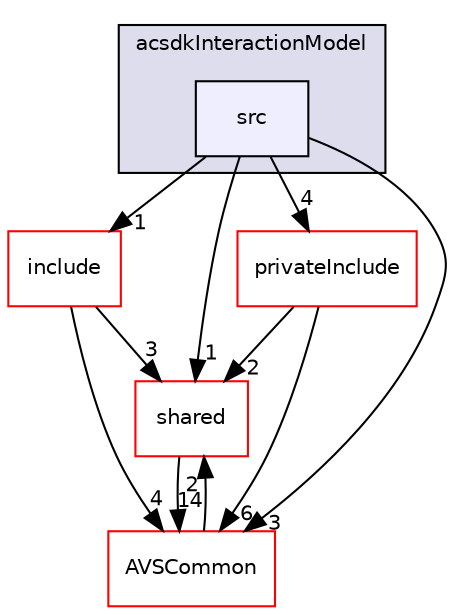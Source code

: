 digraph "/workplace/avs-device-sdk/CapabilityAgents/InteractionModel/acsdkInteractionModel/src" {
  compound=true
  node [ fontsize="10", fontname="Helvetica"];
  edge [ labelfontsize="10", labelfontname="Helvetica"];
  subgraph clusterdir_ca435cf5d0d4245f97d7668f020b8422 {
    graph [ bgcolor="#ddddee", pencolor="black", label="acsdkInteractionModel" fontname="Helvetica", fontsize="10", URL="dir_ca435cf5d0d4245f97d7668f020b8422.html"]
  dir_d2577f678d6bab4a97018c6b771a03d4 [shape=box, label="src", style="filled", fillcolor="#eeeeff", pencolor="black", URL="dir_d2577f678d6bab4a97018c6b771a03d4.html"];
  }
  dir_9db2f4d1ddc64068dd42535e7eb1eee5 [shape=box label="include" fillcolor="white" style="filled" color="red" URL="dir_9db2f4d1ddc64068dd42535e7eb1eee5.html"];
  dir_9982052f7ce695d12571567315b2fafa [shape=box label="shared" fillcolor="white" style="filled" color="red" URL="dir_9982052f7ce695d12571567315b2fafa.html"];
  dir_a124f98caf56149f6b3fd5de70f1c771 [shape=box label="privateInclude" fillcolor="white" style="filled" color="red" URL="dir_a124f98caf56149f6b3fd5de70f1c771.html"];
  dir_13e65effb2bde530b17b3d5eefcd0266 [shape=box label="AVSCommon" fillcolor="white" style="filled" color="red" URL="dir_13e65effb2bde530b17b3d5eefcd0266.html"];
  dir_9db2f4d1ddc64068dd42535e7eb1eee5->dir_9982052f7ce695d12571567315b2fafa [headlabel="3", labeldistance=1.5 headhref="dir_000375_000598.html"];
  dir_9db2f4d1ddc64068dd42535e7eb1eee5->dir_13e65effb2bde530b17b3d5eefcd0266 [headlabel="4", labeldistance=1.5 headhref="dir_000375_000017.html"];
  dir_9982052f7ce695d12571567315b2fafa->dir_13e65effb2bde530b17b3d5eefcd0266 [headlabel="14", labeldistance=1.5 headhref="dir_000598_000017.html"];
  dir_a124f98caf56149f6b3fd5de70f1c771->dir_9982052f7ce695d12571567315b2fafa [headlabel="2", labeldistance=1.5 headhref="dir_000377_000598.html"];
  dir_a124f98caf56149f6b3fd5de70f1c771->dir_13e65effb2bde530b17b3d5eefcd0266 [headlabel="6", labeldistance=1.5 headhref="dir_000377_000017.html"];
  dir_13e65effb2bde530b17b3d5eefcd0266->dir_9982052f7ce695d12571567315b2fafa [headlabel="2", labeldistance=1.5 headhref="dir_000017_000598.html"];
  dir_d2577f678d6bab4a97018c6b771a03d4->dir_9db2f4d1ddc64068dd42535e7eb1eee5 [headlabel="1", labeldistance=1.5 headhref="dir_000379_000375.html"];
  dir_d2577f678d6bab4a97018c6b771a03d4->dir_9982052f7ce695d12571567315b2fafa [headlabel="1", labeldistance=1.5 headhref="dir_000379_000598.html"];
  dir_d2577f678d6bab4a97018c6b771a03d4->dir_a124f98caf56149f6b3fd5de70f1c771 [headlabel="4", labeldistance=1.5 headhref="dir_000379_000377.html"];
  dir_d2577f678d6bab4a97018c6b771a03d4->dir_13e65effb2bde530b17b3d5eefcd0266 [headlabel="3", labeldistance=1.5 headhref="dir_000379_000017.html"];
}
